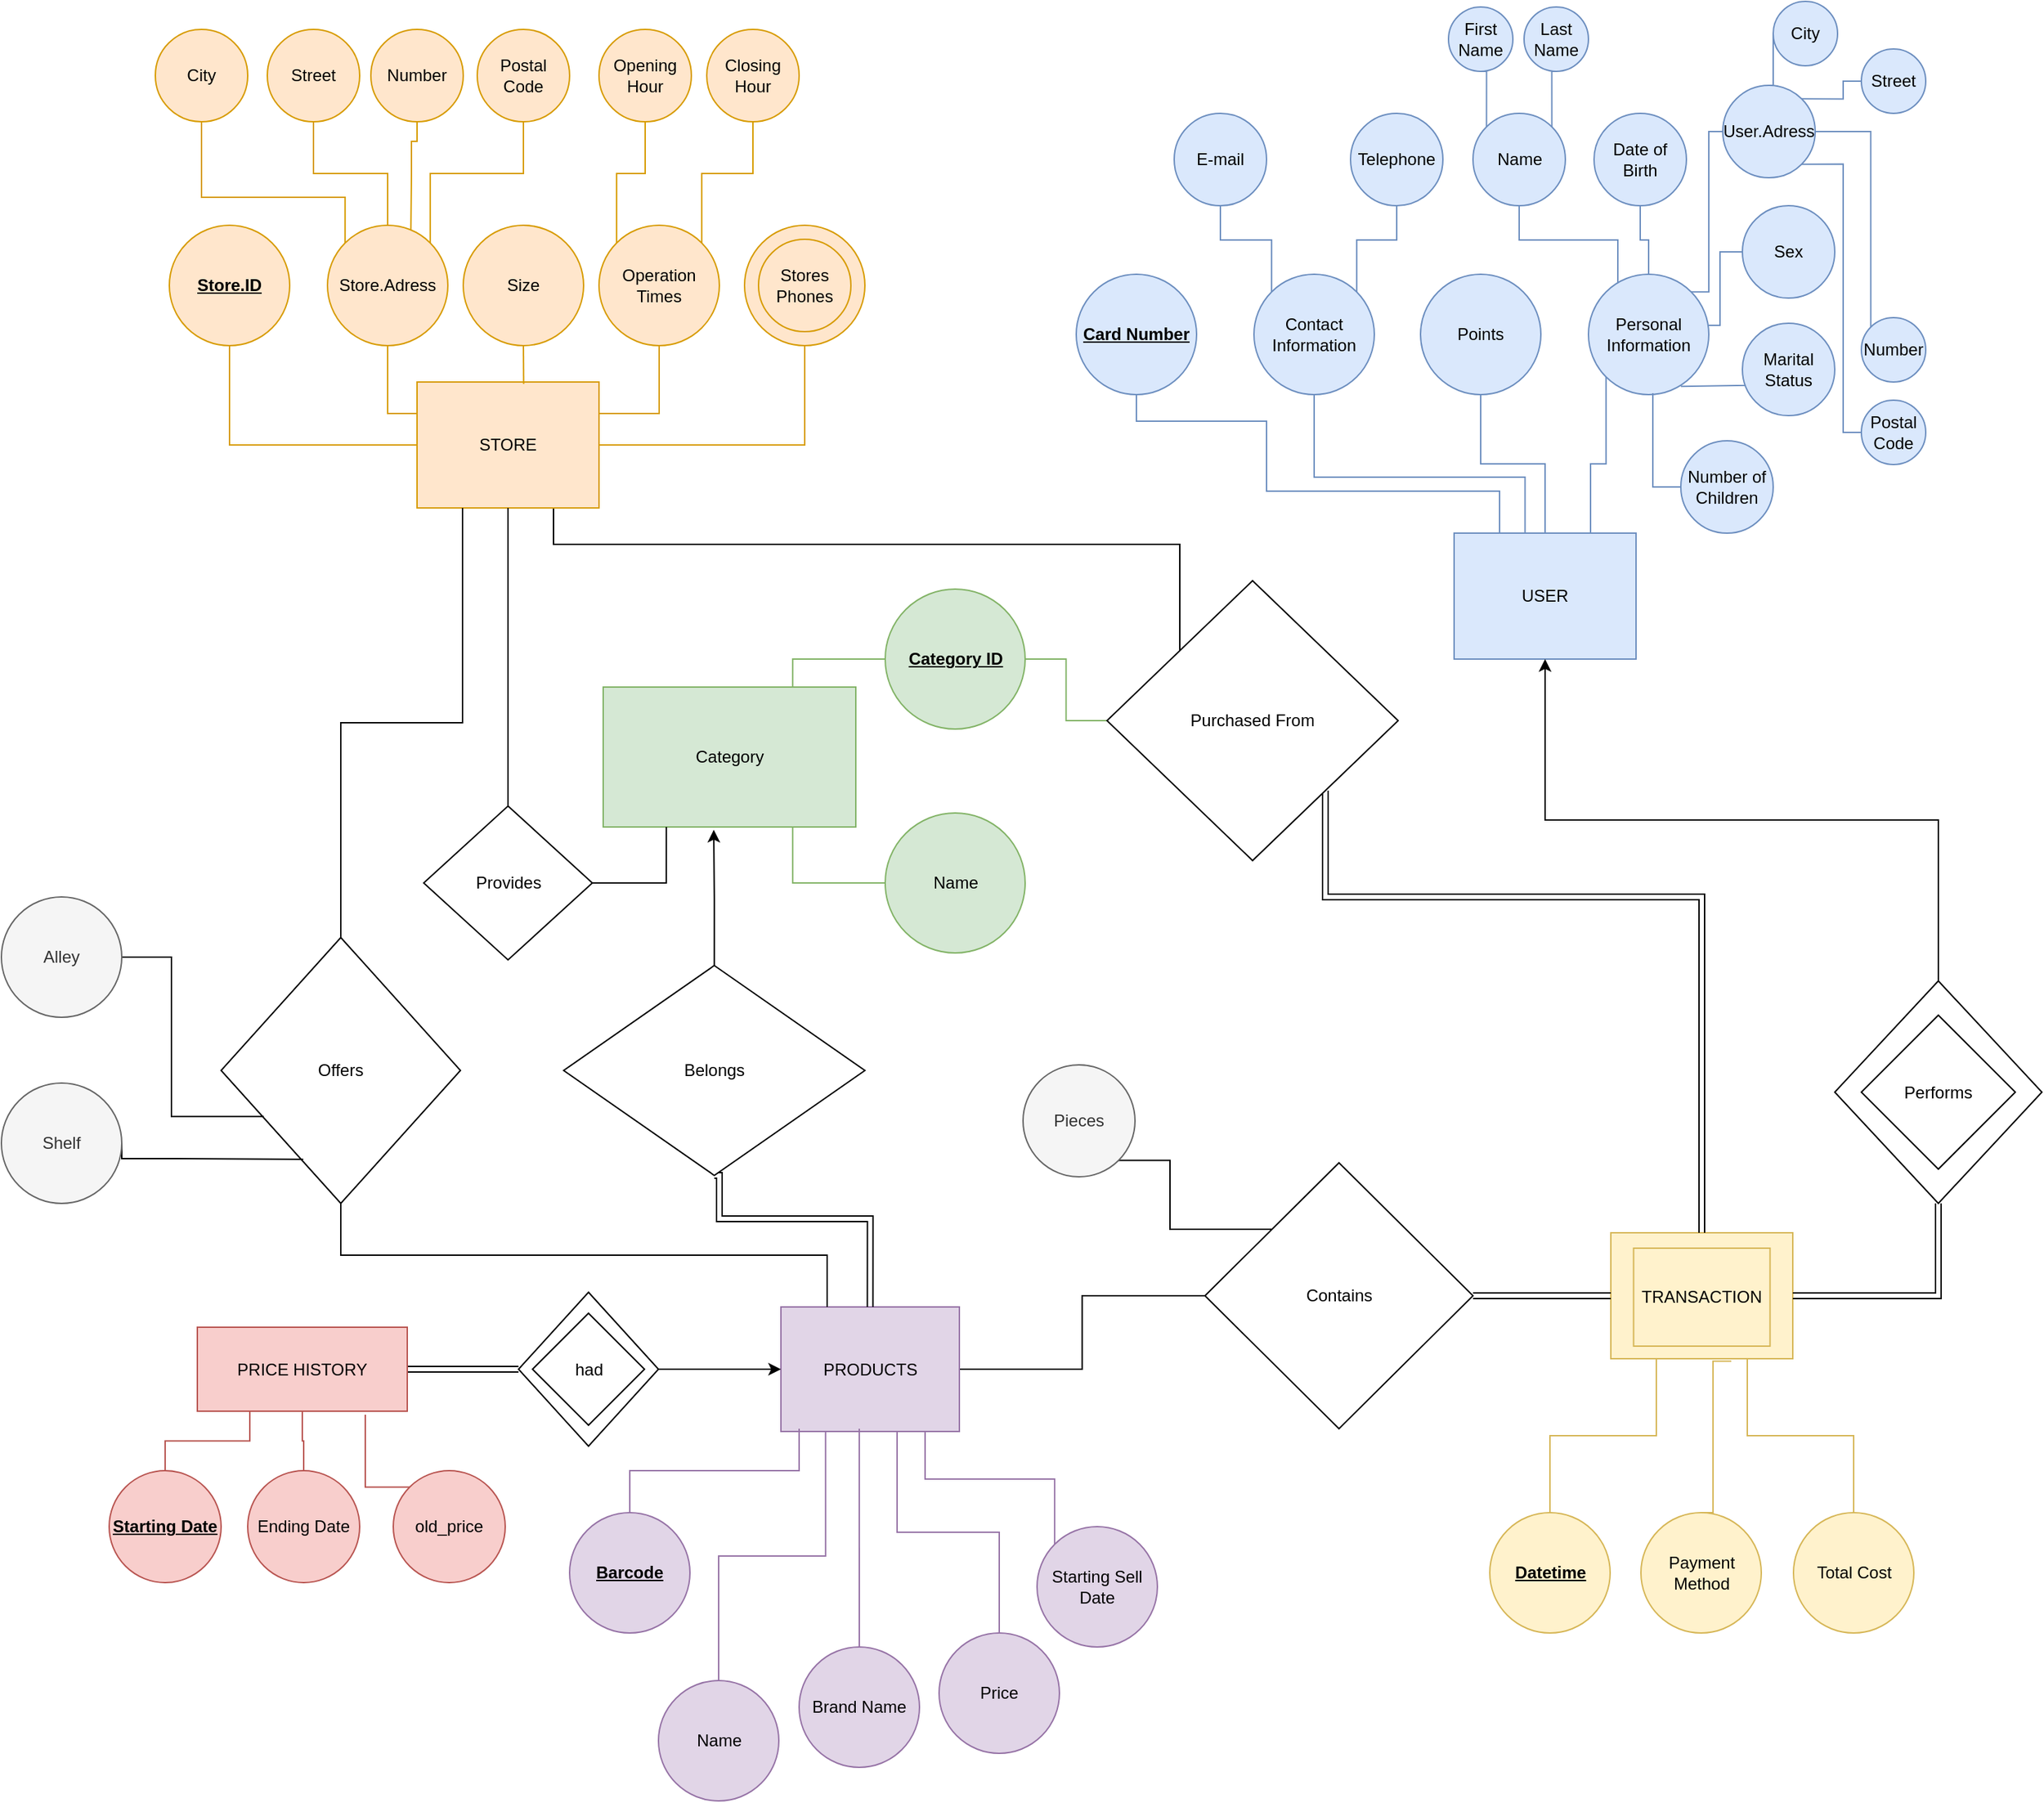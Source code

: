 <mxfile version="13.3.8" type="device"><diagram id="i5b_QesQVNbPYrEf64xc" name="Page-1"><mxGraphModel dx="3253" dy="1193" grid="1" gridSize="10" guides="1" tooltips="1" connect="1" arrows="1" fold="1" page="1" pageScale="1" pageWidth="827" pageHeight="1169" math="0" shadow="0"><root><mxCell id="0"/><mxCell id="1" parent="0"/><mxCell id="UKZE8jaTWQSn_-Ug_3dU-31" style="edgeStyle=orthogonalEdgeStyle;rounded=0;orthogonalLoop=1;jettySize=auto;html=1;exitX=0.5;exitY=1;exitDx=0;exitDy=0;entryX=1;entryY=0.5;entryDx=0;entryDy=0;endArrow=none;endFill=0;strokeColor=#d79b00;fillColor=#ffe6cc;" parent="1" source="UKZE8jaTWQSn_-Ug_3dU-19" target="UKZE8jaTWQSn_-Ug_3dU-1" edge="1"><mxGeometry relative="1" as="geometry"/></mxCell><mxCell id="UKZE8jaTWQSn_-Ug_3dU-30" style="edgeStyle=orthogonalEdgeStyle;rounded=0;orthogonalLoop=1;jettySize=auto;html=1;exitX=0.5;exitY=1;exitDx=0;exitDy=0;entryX=1;entryY=0.25;entryDx=0;entryDy=0;endArrow=none;endFill=0;strokeColor=#d79b00;fillColor=#ffe6cc;" parent="1" source="UKZE8jaTWQSn_-Ug_3dU-10" target="UKZE8jaTWQSn_-Ug_3dU-1" edge="1"><mxGeometry relative="1" as="geometry"/></mxCell><mxCell id="UKZE8jaTWQSn_-Ug_3dU-10" value="&lt;div&gt;Operation Times&lt;/div&gt;" style="ellipse;whiteSpace=wrap;html=1;aspect=fixed;fillColor=#ffe6cc;strokeColor=#d79b00;" parent="1" vertex="1"><mxGeometry x="-383" y="460" width="86" height="86" as="geometry"/></mxCell><mxCell id="muCh8RTp62YYJ3K56tWk-45" style="edgeStyle=orthogonalEdgeStyle;rounded=0;orthogonalLoop=1;jettySize=auto;html=1;exitX=0.75;exitY=1;exitDx=0;exitDy=0;entryX=0;entryY=0;entryDx=0;entryDy=0;startArrow=none;startFill=0;endArrow=none;endFill=0;" edge="1" parent="1" source="UKZE8jaTWQSn_-Ug_3dU-1" target="muCh8RTp62YYJ3K56tWk-42"><mxGeometry relative="1" as="geometry"/></mxCell><mxCell id="UKZE8jaTWQSn_-Ug_3dU-1" value="&lt;div&gt;STORE&lt;/div&gt;" style="rounded=0;whiteSpace=wrap;html=1;fillColor=#ffe6cc;strokeColor=#d79b00;" parent="1" vertex="1"><mxGeometry x="-513" y="572" width="130" height="90" as="geometry"/></mxCell><mxCell id="UKZE8jaTWQSn_-Ug_3dU-28" style="edgeStyle=orthogonalEdgeStyle;rounded=0;orthogonalLoop=1;jettySize=auto;html=1;exitX=0.5;exitY=1;exitDx=0;exitDy=0;entryX=0;entryY=0.25;entryDx=0;entryDy=0;endArrow=none;endFill=0;strokeColor=#d79b00;fillColor=#ffe6cc;" parent="1" source="UKZE8jaTWQSn_-Ug_3dU-8" target="UKZE8jaTWQSn_-Ug_3dU-1" edge="1"><mxGeometry relative="1" as="geometry"/></mxCell><mxCell id="UKZE8jaTWQSn_-Ug_3dU-8" value="Store.Adress" style="ellipse;whiteSpace=wrap;html=1;aspect=fixed;fillColor=#ffe6cc;strokeColor=#d79b00;" parent="1" vertex="1"><mxGeometry x="-577" y="460" width="86" height="86" as="geometry"/></mxCell><mxCell id="ua1ML33x4Vc4QAyThQOV-48" style="edgeStyle=orthogonalEdgeStyle;rounded=0;orthogonalLoop=1;jettySize=auto;html=1;exitX=0.5;exitY=1;exitDx=0;exitDy=0;entryX=0.586;entryY=0.015;entryDx=0;entryDy=0;entryPerimeter=0;endArrow=none;endFill=0;fillColor=#ffe6cc;strokeColor=#d79b00;" parent="1" source="UKZE8jaTWQSn_-Ug_3dU-9" target="UKZE8jaTWQSn_-Ug_3dU-1" edge="1"><mxGeometry relative="1" as="geometry"/></mxCell><mxCell id="UKZE8jaTWQSn_-Ug_3dU-9" value="Size" style="ellipse;whiteSpace=wrap;html=1;aspect=fixed;fillColor=#ffe6cc;strokeColor=#d79b00;" parent="1" vertex="1"><mxGeometry x="-480" y="460" width="86" height="86" as="geometry"/></mxCell><mxCell id="UKZE8jaTWQSn_-Ug_3dU-27" style="edgeStyle=orthogonalEdgeStyle;rounded=0;orthogonalLoop=1;jettySize=auto;html=1;exitX=0.5;exitY=1;exitDx=0;exitDy=0;entryX=0;entryY=0.5;entryDx=0;entryDy=0;endArrow=none;endFill=0;strokeColor=#d79b00;fillColor=#ffe6cc;" parent="1" source="UKZE8jaTWQSn_-Ug_3dU-11" target="UKZE8jaTWQSn_-Ug_3dU-1" edge="1"><mxGeometry relative="1" as="geometry"/></mxCell><mxCell id="UKZE8jaTWQSn_-Ug_3dU-11" value="&lt;b&gt;&lt;u&gt;Store.ID&lt;/u&gt;&lt;/b&gt;" style="ellipse;whiteSpace=wrap;html=1;aspect=fixed;fillColor=#ffe6cc;strokeColor=#d79b00;" parent="1" vertex="1"><mxGeometry x="-690" y="460" width="86" height="86" as="geometry"/></mxCell><mxCell id="UKZE8jaTWQSn_-Ug_3dU-23" style="edgeStyle=orthogonalEdgeStyle;rounded=0;orthogonalLoop=1;jettySize=auto;html=1;exitX=0.5;exitY=1;exitDx=0;exitDy=0;entryX=0.5;entryY=0;entryDx=0;entryDy=0;endArrow=none;endFill=0;fillColor=#ffe6cc;strokeColor=#d79b00;" parent="1" source="UKZE8jaTWQSn_-Ug_3dU-13" target="UKZE8jaTWQSn_-Ug_3dU-8" edge="1"><mxGeometry relative="1" as="geometry"/></mxCell><mxCell id="UKZE8jaTWQSn_-Ug_3dU-13" value="Street" style="ellipse;whiteSpace=wrap;html=1;aspect=fixed;fillColor=#ffe6cc;strokeColor=#d79b00;" parent="1" vertex="1"><mxGeometry x="-620" y="320" width="66" height="66" as="geometry"/></mxCell><mxCell id="UKZE8jaTWQSn_-Ug_3dU-24" style="edgeStyle=orthogonalEdgeStyle;rounded=0;orthogonalLoop=1;jettySize=auto;html=1;exitX=0.5;exitY=1;exitDx=0;exitDy=0;entryX=1;entryY=0;entryDx=0;entryDy=0;strokeColor=#d79b00;endArrow=none;endFill=0;fillColor=#ffe6cc;" parent="1" source="UKZE8jaTWQSn_-Ug_3dU-14" target="UKZE8jaTWQSn_-Ug_3dU-8" edge="1"><mxGeometry relative="1" as="geometry"/></mxCell><mxCell id="UKZE8jaTWQSn_-Ug_3dU-14" value="Postal Code" style="ellipse;whiteSpace=wrap;html=1;aspect=fixed;fillColor=#ffe6cc;strokeColor=#d79b00;" parent="1" vertex="1"><mxGeometry x="-470" y="320" width="66" height="66" as="geometry"/></mxCell><mxCell id="UKZE8jaTWQSn_-Ug_3dU-22" style="edgeStyle=orthogonalEdgeStyle;rounded=0;orthogonalLoop=1;jettySize=auto;html=1;exitX=0.5;exitY=1;exitDx=0;exitDy=0;entryX=0;entryY=0;entryDx=0;entryDy=0;endArrow=none;endFill=0;fillColor=#ffe6cc;strokeColor=#d79b00;" parent="1" source="UKZE8jaTWQSn_-Ug_3dU-15" target="UKZE8jaTWQSn_-Ug_3dU-8" edge="1"><mxGeometry relative="1" as="geometry"><Array as="points"><mxPoint x="-667" y="440"/><mxPoint x="-564" y="440"/></Array></mxGeometry></mxCell><mxCell id="UKZE8jaTWQSn_-Ug_3dU-15" value="City" style="ellipse;whiteSpace=wrap;html=1;aspect=fixed;fillColor=#ffe6cc;strokeColor=#d79b00;" parent="1" vertex="1"><mxGeometry x="-700" y="320" width="66" height="66" as="geometry"/></mxCell><mxCell id="UKZE8jaTWQSn_-Ug_3dU-25" style="edgeStyle=orthogonalEdgeStyle;rounded=0;orthogonalLoop=1;jettySize=auto;html=1;exitX=0.5;exitY=1;exitDx=0;exitDy=0;entryX=0;entryY=0;entryDx=0;entryDy=0;endArrow=none;endFill=0;strokeColor=#d79b00;fillColor=#ffe6cc;" parent="1" source="UKZE8jaTWQSn_-Ug_3dU-16" target="UKZE8jaTWQSn_-Ug_3dU-10" edge="1"><mxGeometry relative="1" as="geometry"/></mxCell><mxCell id="UKZE8jaTWQSn_-Ug_3dU-16" value="Opening Hour" style="ellipse;whiteSpace=wrap;html=1;aspect=fixed;fillColor=#ffe6cc;strokeColor=#d79b00;" parent="1" vertex="1"><mxGeometry x="-383" y="320" width="66" height="66" as="geometry"/></mxCell><mxCell id="UKZE8jaTWQSn_-Ug_3dU-26" style="edgeStyle=orthogonalEdgeStyle;rounded=0;orthogonalLoop=1;jettySize=auto;html=1;exitX=0.5;exitY=1;exitDx=0;exitDy=0;entryX=1;entryY=0;entryDx=0;entryDy=0;endArrow=none;endFill=0;strokeColor=#d79b00;fillColor=#ffe6cc;" parent="1" source="UKZE8jaTWQSn_-Ug_3dU-17" target="UKZE8jaTWQSn_-Ug_3dU-10" edge="1"><mxGeometry relative="1" as="geometry"/></mxCell><mxCell id="UKZE8jaTWQSn_-Ug_3dU-17" value="Closing Hour" style="ellipse;whiteSpace=wrap;html=1;aspect=fixed;fillColor=#ffe6cc;strokeColor=#d79b00;" parent="1" vertex="1"><mxGeometry x="-306" y="320" width="66" height="66" as="geometry"/></mxCell><mxCell id="ua1ML33x4Vc4QAyThQOV-38" style="edgeStyle=orthogonalEdgeStyle;rounded=0;orthogonalLoop=1;jettySize=auto;html=1;exitX=0.5;exitY=1;exitDx=0;exitDy=0;entryX=1;entryY=0;entryDx=0;entryDy=0;endArrow=none;endFill=0;fillColor=#dae8fc;strokeColor=#6c8ebf;" parent="1" source="UKZE8jaTWQSn_-Ug_3dU-33" target="ua1ML33x4Vc4QAyThQOV-5" edge="1"><mxGeometry relative="1" as="geometry"/></mxCell><mxCell id="UKZE8jaTWQSn_-Ug_3dU-33" value="Telephone" style="ellipse;whiteSpace=wrap;html=1;fillColor=#dae8fc;strokeColor=#6c8ebf;" parent="1" vertex="1"><mxGeometry x="154" y="380" width="66" height="66" as="geometry"/></mxCell><mxCell id="ua1ML33x4Vc4QAyThQOV-57" style="edgeStyle=orthogonalEdgeStyle;rounded=0;orthogonalLoop=1;jettySize=auto;html=1;exitX=0.5;exitY=1;exitDx=0;exitDy=0;entryX=0;entryY=0;entryDx=0;entryDy=0;endArrow=none;endFill=0;fillColor=#dae8fc;strokeColor=#6c8ebf;" parent="1" source="UKZE8jaTWQSn_-Ug_3dU-35" target="ua1ML33x4Vc4QAyThQOV-5" edge="1"><mxGeometry relative="1" as="geometry"/></mxCell><mxCell id="UKZE8jaTWQSn_-Ug_3dU-35" value="E-mail" style="ellipse;whiteSpace=wrap;html=1;aspect=fixed;fillColor=#dae8fc;strokeColor=#6c8ebf;" parent="1" vertex="1"><mxGeometry x="28" y="380" width="66" height="66" as="geometry"/></mxCell><mxCell id="UKZE8jaTWQSn_-Ug_3dU-36" value="USER" style="rounded=0;whiteSpace=wrap;html=1;fillColor=#dae8fc;strokeColor=#6c8ebf;" parent="1" vertex="1"><mxGeometry x="228" y="680" width="130" height="90" as="geometry"/></mxCell><mxCell id="muCh8RTp62YYJ3K56tWk-47" style="edgeStyle=orthogonalEdgeStyle;rounded=0;orthogonalLoop=1;jettySize=auto;html=1;exitX=0.5;exitY=1;exitDx=0;exitDy=0;entryX=0;entryY=0;entryDx=0;entryDy=0;startArrow=none;startFill=0;endArrow=none;endFill=0;fillColor=#dae8fc;strokeColor=#6c8ebf;" edge="1" parent="1" source="UKZE8jaTWQSn_-Ug_3dU-38" target="ua1ML33x4Vc4QAyThQOV-10"><mxGeometry relative="1" as="geometry"/></mxCell><mxCell id="UKZE8jaTWQSn_-Ug_3dU-38" value="First Name" style="ellipse;whiteSpace=wrap;html=1;aspect=fixed;fillColor=#dae8fc;strokeColor=#6c8ebf;" parent="1" vertex="1"><mxGeometry x="224" y="304" width="46" height="46" as="geometry"/></mxCell><mxCell id="muCh8RTp62YYJ3K56tWk-48" style="edgeStyle=orthogonalEdgeStyle;rounded=0;orthogonalLoop=1;jettySize=auto;html=1;exitX=0.5;exitY=1;exitDx=0;exitDy=0;entryX=1;entryY=0;entryDx=0;entryDy=0;startArrow=none;startFill=0;endArrow=none;endFill=0;fillColor=#dae8fc;strokeColor=#6c8ebf;" edge="1" parent="1" source="UKZE8jaTWQSn_-Ug_3dU-40" target="ua1ML33x4Vc4QAyThQOV-10"><mxGeometry relative="1" as="geometry"><Array as="points"><mxPoint x="298" y="350"/></Array></mxGeometry></mxCell><mxCell id="UKZE8jaTWQSn_-Ug_3dU-40" value="Last Name" style="ellipse;whiteSpace=wrap;html=1;aspect=fixed;fillColor=#dae8fc;strokeColor=#6c8ebf;" parent="1" vertex="1"><mxGeometry x="278" y="304" width="46" height="46" as="geometry"/></mxCell><mxCell id="ua1ML33x4Vc4QAyThQOV-40" style="edgeStyle=orthogonalEdgeStyle;rounded=0;orthogonalLoop=1;jettySize=auto;html=1;exitX=0.5;exitY=1;exitDx=0;exitDy=0;entryX=0.25;entryY=0;entryDx=0;entryDy=0;endArrow=none;endFill=0;fillColor=#dae8fc;strokeColor=#6c8ebf;" parent="1" source="UKZE8jaTWQSn_-Ug_3dU-42" target="UKZE8jaTWQSn_-Ug_3dU-36" edge="1"><mxGeometry relative="1" as="geometry"><Array as="points"><mxPoint x="1" y="600"/><mxPoint x="94" y="600"/><mxPoint x="94" y="650"/><mxPoint x="260" y="650"/></Array></mxGeometry></mxCell><mxCell id="UKZE8jaTWQSn_-Ug_3dU-42" value="&lt;u&gt;&lt;b&gt;Card Number&lt;/b&gt;&lt;/u&gt;" style="ellipse;whiteSpace=wrap;html=1;aspect=fixed;fillColor=#dae8fc;strokeColor=#6c8ebf;" parent="1" vertex="1"><mxGeometry x="-42" y="495" width="86" height="86" as="geometry"/></mxCell><mxCell id="UKZE8jaTWQSn_-Ug_3dU-55" style="edgeStyle=orthogonalEdgeStyle;rounded=0;orthogonalLoop=1;jettySize=auto;html=1;exitX=0.5;exitY=1;exitDx=0;exitDy=0;endArrow=none;endFill=0;strokeColor=#6c8ebf;fillColor=#dae8fc;" parent="1" source="UKZE8jaTWQSn_-Ug_3dU-54" target="UKZE8jaTWQSn_-Ug_3dU-36" edge="1"><mxGeometry relative="1" as="geometry"/></mxCell><mxCell id="UKZE8jaTWQSn_-Ug_3dU-54" value="&lt;div&gt;Points&lt;br&gt;&lt;/div&gt;" style="ellipse;whiteSpace=wrap;html=1;fillColor=#dae8fc;strokeColor=#6c8ebf;" parent="1" vertex="1"><mxGeometry x="204" y="495" width="86" height="86" as="geometry"/></mxCell><mxCell id="muCh8RTp62YYJ3K56tWk-5" style="edgeStyle=orthogonalEdgeStyle;rounded=0;orthogonalLoop=1;jettySize=auto;html=1;exitX=1;exitY=1;exitDx=0;exitDy=0;entryX=0;entryY=0;entryDx=0;entryDy=0;endArrow=none;endFill=0;fillColor=#e1d5e7;strokeColor=#9673a6;" edge="1" parent="1" source="UKZE8jaTWQSn_-Ug_3dU-67" target="muCh8RTp62YYJ3K56tWk-2"><mxGeometry relative="1" as="geometry"><Array as="points"><mxPoint x="-150" y="1322"/><mxPoint x="-150" y="1356"/><mxPoint x="-57" y="1356"/></Array></mxGeometry></mxCell><mxCell id="muCh8RTp62YYJ3K56tWk-56" style="edgeStyle=orthogonalEdgeStyle;rounded=0;orthogonalLoop=1;jettySize=auto;html=1;exitX=1;exitY=0.5;exitDx=0;exitDy=0;entryX=0;entryY=0.5;entryDx=0;entryDy=0;startArrow=none;startFill=0;endArrow=none;endFill=0;" edge="1" parent="1" source="UKZE8jaTWQSn_-Ug_3dU-67" target="UKZE8jaTWQSn_-Ug_3dU-136"><mxGeometry relative="1" as="geometry"/></mxCell><mxCell id="UKZE8jaTWQSn_-Ug_3dU-67" value="&lt;div&gt;PRODUCTS&lt;/div&gt;" style="rounded=0;whiteSpace=wrap;html=1;fillColor=#e1d5e7;strokeColor=#9673a6;" parent="1" vertex="1"><mxGeometry x="-253" y="1233" width="127.5" height="89" as="geometry"/></mxCell><mxCell id="muCh8RTp62YYJ3K56tWk-54" style="edgeStyle=orthogonalEdgeStyle;rounded=0;orthogonalLoop=1;jettySize=auto;html=1;exitX=0.5;exitY=0;exitDx=0;exitDy=0;entryX=0.439;entryY=0.978;entryDx=0;entryDy=0;entryPerimeter=0;startArrow=none;startFill=0;endArrow=none;endFill=0;fillColor=#e1d5e7;strokeColor=#9673a6;" edge="1" parent="1" source="UKZE8jaTWQSn_-Ug_3dU-69" target="UKZE8jaTWQSn_-Ug_3dU-67"><mxGeometry relative="1" as="geometry"/></mxCell><mxCell id="UKZE8jaTWQSn_-Ug_3dU-69" value="&lt;div&gt;Brand Name&lt;/div&gt;" style="ellipse;whiteSpace=wrap;html=1;aspect=fixed;fillColor=#e1d5e7;strokeColor=#9673a6;" parent="1" vertex="1"><mxGeometry x="-240" y="1476" width="86" height="86" as="geometry"/></mxCell><mxCell id="UKZE8jaTWQSn_-Ug_3dU-70" style="edgeStyle=orthogonalEdgeStyle;rounded=0;orthogonalLoop=1;jettySize=auto;html=1;exitX=0.5;exitY=0;exitDx=0;exitDy=0;endArrow=none;endFill=0;strokeColor=#9673a6;fillColor=#e1d5e7;" parent="1" source="UKZE8jaTWQSn_-Ug_3dU-71" edge="1"><mxGeometry relative="1" as="geometry"><mxPoint x="-240" y="1320" as="targetPoint"/><Array as="points"><mxPoint x="-361" y="1350"/><mxPoint x="-240" y="1350"/><mxPoint x="-240" y="1320"/></Array></mxGeometry></mxCell><mxCell id="UKZE8jaTWQSn_-Ug_3dU-71" value="&lt;u&gt;&lt;b&gt;Barcode&lt;/b&gt;&lt;/u&gt;" style="ellipse;whiteSpace=wrap;html=1;aspect=fixed;fillColor=#e1d5e7;strokeColor=#9673a6;" parent="1" vertex="1"><mxGeometry x="-404" y="1380" width="86" height="86" as="geometry"/></mxCell><mxCell id="UKZE8jaTWQSn_-Ug_3dU-74" style="edgeStyle=orthogonalEdgeStyle;rounded=0;orthogonalLoop=1;jettySize=auto;html=1;exitX=0.5;exitY=0;exitDx=0;exitDy=0;endArrow=none;endFill=0;strokeColor=#9673a6;fillColor=#e1d5e7;entryX=0.75;entryY=1;entryDx=0;entryDy=0;" parent="1" source="UKZE8jaTWQSn_-Ug_3dU-73" target="UKZE8jaTWQSn_-Ug_3dU-67" edge="1"><mxGeometry relative="1" as="geometry"><mxPoint x="-155" y="1164" as="targetPoint"/><Array as="points"><mxPoint x="-97" y="1394"/><mxPoint x="-170" y="1394"/><mxPoint x="-170" y="1322"/></Array></mxGeometry></mxCell><mxCell id="UKZE8jaTWQSn_-Ug_3dU-73" value="Price" style="ellipse;whiteSpace=wrap;html=1;aspect=fixed;fillColor=#e1d5e7;strokeColor=#9673a6;" parent="1" vertex="1"><mxGeometry x="-140" y="1466" width="86" height="86" as="geometry"/></mxCell><mxCell id="UKZE8jaTWQSn_-Ug_3dU-86" value="Total Cost" style="ellipse;whiteSpace=wrap;html=1;aspect=fixed;fillColor=#fff2cc;strokeColor=#d6b656;" parent="1" vertex="1"><mxGeometry x="470.5" y="1380" width="86" height="86" as="geometry"/></mxCell><mxCell id="UKZE8jaTWQSn_-Ug_3dU-166" style="edgeStyle=orthogonalEdgeStyle;rounded=0;orthogonalLoop=1;jettySize=auto;html=1;exitX=0.5;exitY=0;exitDx=0;exitDy=0;endArrow=none;endFill=0;strokeColor=#d6b656;fillColor=#fff2cc;entryX=0.662;entryY=1.019;entryDx=0;entryDy=0;entryPerimeter=0;" parent="1" source="UKZE8jaTWQSn_-Ug_3dU-90" target="UKZE8jaTWQSn_-Ug_3dU-82" edge="1"><mxGeometry relative="1" as="geometry"><Array as="points"><mxPoint x="413" y="1272"/></Array></mxGeometry></mxCell><mxCell id="UKZE8jaTWQSn_-Ug_3dU-90" value="Payment Method" style="ellipse;whiteSpace=wrap;html=1;aspect=fixed;fillColor=#fff2cc;strokeColor=#d6b656;" parent="1" vertex="1"><mxGeometry x="361.5" y="1380" width="86" height="86" as="geometry"/></mxCell><mxCell id="muCh8RTp62YYJ3K56tWk-12" style="edgeStyle=orthogonalEdgeStyle;rounded=0;orthogonalLoop=1;jettySize=auto;html=1;exitX=0.5;exitY=0;exitDx=0;exitDy=0;entryX=0.25;entryY=1;entryDx=0;entryDy=0;endArrow=none;endFill=0;fillColor=#e1d5e7;strokeColor=#9673a6;" edge="1" parent="1" source="UKZE8jaTWQSn_-Ug_3dU-103" target="UKZE8jaTWQSn_-Ug_3dU-67"><mxGeometry relative="1" as="geometry"/></mxCell><mxCell id="UKZE8jaTWQSn_-Ug_3dU-103" value="Name" style="ellipse;whiteSpace=wrap;html=1;aspect=fixed;fillColor=#e1d5e7;strokeColor=#9673a6;" parent="1" vertex="1"><mxGeometry x="-340.5" y="1500" width="86" height="86" as="geometry"/></mxCell><mxCell id="UKZE8jaTWQSn_-Ug_3dU-164" style="edgeStyle=orthogonalEdgeStyle;rounded=0;orthogonalLoop=1;jettySize=auto;html=1;exitX=0.5;exitY=0;exitDx=0;exitDy=0;entryX=0.25;entryY=1;entryDx=0;entryDy=0;endArrow=none;endFill=0;strokeColor=#d6b656;fillColor=#fff2cc;" parent="1" source="UKZE8jaTWQSn_-Ug_3dU-110" target="UKZE8jaTWQSn_-Ug_3dU-82" edge="1"><mxGeometry relative="1" as="geometry"/></mxCell><mxCell id="UKZE8jaTWQSn_-Ug_3dU-110" value="&lt;u&gt;&lt;b&gt;Datetime&lt;/b&gt;&lt;/u&gt;" style="ellipse;whiteSpace=wrap;html=1;aspect=fixed;fillColor=#fff2cc;strokeColor=#d6b656;" parent="1" vertex="1"><mxGeometry x="253.5" y="1380" width="86" height="86" as="geometry"/></mxCell><mxCell id="UKZE8jaTWQSn_-Ug_3dU-135" value="" style="group;fillColor=#fff2cc;strokeColor=#d6b656;" parent="1" vertex="1" connectable="0"><mxGeometry x="340" y="1180" width="130" height="90" as="geometry"/></mxCell><mxCell id="UKZE8jaTWQSn_-Ug_3dU-133" value="" style="group;fillColor=#fff2cc;strokeColor=#d6b656;" parent="UKZE8jaTWQSn_-Ug_3dU-135" vertex="1" connectable="0"><mxGeometry width="130" height="90" as="geometry"/></mxCell><mxCell id="UKZE8jaTWQSn_-Ug_3dU-129" value="" style="group;fillColor=#fff2cc;strokeColor=#d6b656;" parent="UKZE8jaTWQSn_-Ug_3dU-133" vertex="1" connectable="0"><mxGeometry width="130" height="90" as="geometry"/></mxCell><mxCell id="UKZE8jaTWQSn_-Ug_3dU-82" value="" style="rounded=0;whiteSpace=wrap;html=1;fillColor=#fff2cc;strokeColor=#d6b656;" parent="UKZE8jaTWQSn_-Ug_3dU-129" vertex="1"><mxGeometry width="130" height="90" as="geometry"/></mxCell><mxCell id="UKZE8jaTWQSn_-Ug_3dU-87" value="TRANSACTION" style="rounded=0;whiteSpace=wrap;html=1;fillColor=#fff2cc;strokeColor=#d6b656;" parent="UKZE8jaTWQSn_-Ug_3dU-129" vertex="1"><mxGeometry x="16.25" y="11" width="97.5" height="70" as="geometry"/></mxCell><mxCell id="UKZE8jaTWQSn_-Ug_3dU-136" value="Contains" style="rhombus;whiteSpace=wrap;html=1;" parent="1" vertex="1"><mxGeometry x="50" y="1130" width="191.5" height="190" as="geometry"/></mxCell><mxCell id="UKZE8jaTWQSn_-Ug_3dU-137" style="edgeStyle=orthogonalEdgeStyle;rounded=0;orthogonalLoop=1;jettySize=auto;html=1;endArrow=none;endFill=0;strokeColor=#000000;shape=link;exitX=0;exitY=0.5;exitDx=0;exitDy=0;entryX=1;entryY=0.5;entryDx=0;entryDy=0;" parent="1" source="UKZE8jaTWQSn_-Ug_3dU-82" target="UKZE8jaTWQSn_-Ug_3dU-136" edge="1"><mxGeometry relative="1" as="geometry"><Array as="points"><mxPoint x="290" y="1225"/><mxPoint x="290" y="1225"/></Array><mxPoint x="280" y="1250" as="sourcePoint"/></mxGeometry></mxCell><mxCell id="UKZE8jaTWQSn_-Ug_3dU-142" style="edgeStyle=orthogonalEdgeStyle;rounded=0;orthogonalLoop=1;jettySize=auto;html=1;exitX=0.5;exitY=0;exitDx=0;exitDy=0;entryX=0.25;entryY=1;entryDx=0;entryDy=0;endArrow=none;endFill=0;strokeColor=#000000;" parent="1" source="UKZE8jaTWQSn_-Ug_3dU-141" target="UKZE8jaTWQSn_-Ug_3dU-1" edge="1"><mxGeometry relative="1" as="geometry"><Array as="points"/></mxGeometry></mxCell><mxCell id="UKZE8jaTWQSn_-Ug_3dU-143" style="edgeStyle=orthogonalEdgeStyle;rounded=0;orthogonalLoop=1;jettySize=auto;html=1;exitX=0.5;exitY=1;exitDx=0;exitDy=0;endArrow=none;endFill=0;strokeColor=#000000;" parent="1" source="UKZE8jaTWQSn_-Ug_3dU-141" edge="1"><mxGeometry relative="1" as="geometry"><mxPoint x="-220" y="1233" as="targetPoint"/><Array as="points"><mxPoint x="-479" y="1196"/><mxPoint x="-220" y="1196"/><mxPoint x="-220" y="1233"/></Array></mxGeometry></mxCell><mxCell id="UKZE8jaTWQSn_-Ug_3dU-141" value="&lt;div&gt;Offers&lt;/div&gt;" style="rhombus;whiteSpace=wrap;html=1;" parent="1" vertex="1"><mxGeometry x="-653" y="969" width="171" height="190" as="geometry"/></mxCell><mxCell id="UKZE8jaTWQSn_-Ug_3dU-154" style="edgeStyle=orthogonalEdgeStyle;rounded=0;orthogonalLoop=1;jettySize=auto;html=1;exitX=1;exitY=0.5;exitDx=0;exitDy=0;endArrow=none;endFill=0;entryX=0.178;entryY=0.673;entryDx=0;entryDy=0;entryPerimeter=0;" parent="1" source="UKZE8jaTWQSn_-Ug_3dU-148" target="UKZE8jaTWQSn_-Ug_3dU-141" edge="1"><mxGeometry relative="1" as="geometry"><mxPoint x="-477" y="1060" as="targetPoint"/></mxGeometry></mxCell><mxCell id="UKZE8jaTWQSn_-Ug_3dU-148" value="Alley" style="ellipse;whiteSpace=wrap;html=1;aspect=fixed;fillColor=#f5f5f5;strokeColor=#666666;fontColor=#333333;" parent="1" vertex="1"><mxGeometry x="-810" y="940" width="86" height="86" as="geometry"/></mxCell><mxCell id="UKZE8jaTWQSn_-Ug_3dU-156" value="" style="group" parent="1" vertex="1" connectable="0"><mxGeometry x="500" y="1000" width="148" height="159" as="geometry"/></mxCell><mxCell id="UKZE8jaTWQSn_-Ug_3dU-115" value="" style="rhombus;whiteSpace=wrap;html=1;" parent="UKZE8jaTWQSn_-Ug_3dU-156" vertex="1"><mxGeometry width="148" height="159" as="geometry"/></mxCell><mxCell id="UKZE8jaTWQSn_-Ug_3dU-120" value="Performs" style="rhombus;whiteSpace=wrap;html=1;" parent="UKZE8jaTWQSn_-Ug_3dU-156" vertex="1"><mxGeometry x="19" y="24.5" width="110" height="110" as="geometry"/></mxCell><mxCell id="ua1ML33x4Vc4QAyThQOV-93" style="edgeStyle=orthogonalEdgeStyle;rounded=0;orthogonalLoop=1;jettySize=auto;html=1;exitX=0.5;exitY=1;exitDx=0;exitDy=0;entryX=0.39;entryY=-0.004;entryDx=0;entryDy=0;entryPerimeter=0;endArrow=none;endFill=0;fillColor=#dae8fc;strokeColor=#6c8ebf;" parent="1" source="ua1ML33x4Vc4QAyThQOV-5" target="UKZE8jaTWQSn_-Ug_3dU-36" edge="1"><mxGeometry relative="1" as="geometry"><Array as="points"><mxPoint x="128" y="640"/><mxPoint x="279" y="640"/></Array></mxGeometry></mxCell><mxCell id="ua1ML33x4Vc4QAyThQOV-5" value="&lt;div&gt;Contact Information&lt;/div&gt;" style="ellipse;whiteSpace=wrap;html=1;aspect=fixed;fillColor=#dae8fc;strokeColor=#6c8ebf;" parent="1" vertex="1"><mxGeometry x="85" y="495" width="86" height="86" as="geometry"/></mxCell><mxCell id="ua1ML33x4Vc4QAyThQOV-90" style="edgeStyle=orthogonalEdgeStyle;rounded=0;orthogonalLoop=1;jettySize=auto;html=1;exitX=0;exitY=1;exitDx=0;exitDy=0;entryX=0.75;entryY=0;entryDx=0;entryDy=0;endArrow=none;endFill=0;fillColor=#dae8fc;strokeColor=#6c8ebf;" parent="1" source="ua1ML33x4Vc4QAyThQOV-9" target="UKZE8jaTWQSn_-Ug_3dU-36" edge="1"><mxGeometry relative="1" as="geometry"/></mxCell><mxCell id="ua1ML33x4Vc4QAyThQOV-9" value="&lt;div&gt;Personal Information&lt;/div&gt;" style="ellipse;whiteSpace=wrap;html=1;aspect=fixed;fillColor=#dae8fc;strokeColor=#6c8ebf;" parent="1" vertex="1"><mxGeometry x="324" y="495" width="86" height="86" as="geometry"/></mxCell><mxCell id="ua1ML33x4Vc4QAyThQOV-80" style="edgeStyle=orthogonalEdgeStyle;rounded=0;orthogonalLoop=1;jettySize=auto;html=1;exitX=0.5;exitY=1;exitDx=0;exitDy=0;entryX=0.244;entryY=0.076;entryDx=0;entryDy=0;entryPerimeter=0;endArrow=none;endFill=0;fillColor=#dae8fc;strokeColor=#6c8ebf;" parent="1" source="ua1ML33x4Vc4QAyThQOV-10" target="ua1ML33x4Vc4QAyThQOV-9" edge="1"><mxGeometry relative="1" as="geometry"/></mxCell><mxCell id="ua1ML33x4Vc4QAyThQOV-10" value="&lt;div&gt;Name&lt;/div&gt;" style="ellipse;whiteSpace=wrap;html=1;aspect=fixed;fillColor=#dae8fc;strokeColor=#6c8ebf;" parent="1" vertex="1"><mxGeometry x="241.5" y="380" width="66" height="66" as="geometry"/></mxCell><mxCell id="ua1ML33x4Vc4QAyThQOV-76" style="edgeStyle=orthogonalEdgeStyle;rounded=0;orthogonalLoop=1;jettySize=auto;html=1;exitX=0;exitY=0.5;exitDx=0;exitDy=0;entryX=1;entryY=0.424;entryDx=0;entryDy=0;entryPerimeter=0;endArrow=none;endFill=0;fillColor=#dae8fc;strokeColor=#6c8ebf;" parent="1" source="ua1ML33x4Vc4QAyThQOV-15" target="ua1ML33x4Vc4QAyThQOV-9" edge="1"><mxGeometry relative="1" as="geometry"><Array as="points"><mxPoint x="418" y="479"/><mxPoint x="418" y="532"/></Array></mxGeometry></mxCell><mxCell id="ua1ML33x4Vc4QAyThQOV-15" value="&lt;div&gt;Sex&lt;/div&gt;" style="ellipse;whiteSpace=wrap;html=1;aspect=fixed;fillColor=#dae8fc;strokeColor=#6c8ebf;" parent="1" vertex="1"><mxGeometry x="434" y="446" width="66" height="66" as="geometry"/></mxCell><mxCell id="ua1ML33x4Vc4QAyThQOV-75" style="edgeStyle=orthogonalEdgeStyle;rounded=0;orthogonalLoop=1;jettySize=auto;html=1;exitX=0.024;exitY=0.673;exitDx=0;exitDy=0;entryX=0.768;entryY=0.932;entryDx=0;entryDy=0;entryPerimeter=0;endArrow=none;endFill=0;exitPerimeter=0;fillColor=#dae8fc;strokeColor=#6c8ebf;" parent="1" source="ua1ML33x4Vc4QAyThQOV-17" target="ua1ML33x4Vc4QAyThQOV-9" edge="1"><mxGeometry relative="1" as="geometry"><Array as="points"><mxPoint x="438" y="574"/><mxPoint x="418" y="575"/></Array></mxGeometry></mxCell><mxCell id="ua1ML33x4Vc4QAyThQOV-17" value="&lt;div&gt;Marital Status&lt;/div&gt;" style="ellipse;whiteSpace=wrap;html=1;aspect=fixed;fillColor=#dae8fc;strokeColor=#6c8ebf;" parent="1" vertex="1"><mxGeometry x="434" y="530" width="66" height="66" as="geometry"/></mxCell><mxCell id="ua1ML33x4Vc4QAyThQOV-77" style="edgeStyle=orthogonalEdgeStyle;rounded=0;orthogonalLoop=1;jettySize=auto;html=1;exitX=0;exitY=0.5;exitDx=0;exitDy=0;entryX=1;entryY=0;entryDx=0;entryDy=0;endArrow=none;endFill=0;fillColor=#dae8fc;strokeColor=#6c8ebf;" parent="1" source="ua1ML33x4Vc4QAyThQOV-19" target="ua1ML33x4Vc4QAyThQOV-9" edge="1"><mxGeometry relative="1" as="geometry"><Array as="points"><mxPoint x="410" y="393"/><mxPoint x="410" y="508"/></Array></mxGeometry></mxCell><mxCell id="muCh8RTp62YYJ3K56tWk-49" style="edgeStyle=orthogonalEdgeStyle;rounded=0;orthogonalLoop=1;jettySize=auto;html=1;exitX=1;exitY=1;exitDx=0;exitDy=0;entryX=0;entryY=0.5;entryDx=0;entryDy=0;startArrow=none;startFill=0;endArrow=none;endFill=0;fillColor=#dae8fc;strokeColor=#6c8ebf;" edge="1" parent="1" source="ua1ML33x4Vc4QAyThQOV-19" target="ua1ML33x4Vc4QAyThQOV-23"><mxGeometry relative="1" as="geometry"><Array as="points"><mxPoint x="506" y="416"/><mxPoint x="506" y="608"/></Array></mxGeometry></mxCell><mxCell id="muCh8RTp62YYJ3K56tWk-50" style="edgeStyle=orthogonalEdgeStyle;rounded=0;orthogonalLoop=1;jettySize=auto;html=1;exitX=1;exitY=0.5;exitDx=0;exitDy=0;entryX=0;entryY=0;entryDx=0;entryDy=0;startArrow=none;startFill=0;endArrow=none;endFill=0;fillColor=#dae8fc;strokeColor=#6c8ebf;" edge="1" parent="1" source="ua1ML33x4Vc4QAyThQOV-19" target="ua1ML33x4Vc4QAyThQOV-21"><mxGeometry relative="1" as="geometry"/></mxCell><mxCell id="muCh8RTp62YYJ3K56tWk-51" style="edgeStyle=orthogonalEdgeStyle;rounded=0;orthogonalLoop=1;jettySize=auto;html=1;exitX=0.5;exitY=0;exitDx=0;exitDy=0;entryX=0;entryY=0.5;entryDx=0;entryDy=0;startArrow=none;startFill=0;endArrow=none;endFill=0;fillColor=#dae8fc;strokeColor=#6c8ebf;" edge="1" parent="1" source="ua1ML33x4Vc4QAyThQOV-19" target="ua1ML33x4Vc4QAyThQOV-22"><mxGeometry relative="1" as="geometry"/></mxCell><mxCell id="muCh8RTp62YYJ3K56tWk-52" style="edgeStyle=orthogonalEdgeStyle;rounded=0;orthogonalLoop=1;jettySize=auto;html=1;exitX=1;exitY=0;exitDx=0;exitDy=0;entryX=0;entryY=0.5;entryDx=0;entryDy=0;startArrow=none;startFill=0;endArrow=none;endFill=0;fillColor=#dae8fc;strokeColor=#6c8ebf;" edge="1" parent="1" source="ua1ML33x4Vc4QAyThQOV-19" target="ua1ML33x4Vc4QAyThQOV-86"><mxGeometry relative="1" as="geometry"/></mxCell><mxCell id="ua1ML33x4Vc4QAyThQOV-19" value="User.Adress" style="ellipse;whiteSpace=wrap;html=1;aspect=fixed;fillColor=#dae8fc;strokeColor=#6c8ebf;" parent="1" vertex="1"><mxGeometry x="420" y="360" width="66" height="66" as="geometry"/></mxCell><mxCell id="ua1ML33x4Vc4QAyThQOV-21" value="Number" style="ellipse;whiteSpace=wrap;html=1;aspect=fixed;fillColor=#dae8fc;strokeColor=#6c8ebf;" parent="1" vertex="1"><mxGeometry x="519" y="526" width="46" height="46" as="geometry"/></mxCell><mxCell id="ua1ML33x4Vc4QAyThQOV-22" value="City" style="ellipse;whiteSpace=wrap;html=1;aspect=fixed;fillColor=#dae8fc;strokeColor=#6c8ebf;" parent="1" vertex="1"><mxGeometry x="456" y="300" width="46" height="46" as="geometry"/></mxCell><mxCell id="ua1ML33x4Vc4QAyThQOV-23" value="Postal Code" style="ellipse;whiteSpace=wrap;html=1;aspect=fixed;fillColor=#dae8fc;strokeColor=#6c8ebf;" parent="1" vertex="1"><mxGeometry x="519" y="585" width="46" height="46" as="geometry"/></mxCell><mxCell id="ua1ML33x4Vc4QAyThQOV-73" style="edgeStyle=orthogonalEdgeStyle;rounded=0;orthogonalLoop=1;jettySize=auto;html=1;exitX=0;exitY=0.5;exitDx=0;exitDy=0;endArrow=none;endFill=0;fillColor=#dae8fc;strokeColor=#6c8ebf;" parent="1" source="ua1ML33x4Vc4QAyThQOV-30" edge="1"><mxGeometry relative="1" as="geometry"><mxPoint x="370" y="580" as="targetPoint"/></mxGeometry></mxCell><mxCell id="ua1ML33x4Vc4QAyThQOV-30" value="Number of Children" style="ellipse;whiteSpace=wrap;html=1;aspect=fixed;fillColor=#dae8fc;strokeColor=#6c8ebf;" parent="1" vertex="1"><mxGeometry x="390" y="614" width="66" height="66" as="geometry"/></mxCell><mxCell id="ua1ML33x4Vc4QAyThQOV-39" style="edgeStyle=orthogonalEdgeStyle;rounded=0;orthogonalLoop=1;jettySize=auto;html=1;exitX=0.5;exitY=0;exitDx=0;exitDy=0;entryX=0.5;entryY=1;entryDx=0;entryDy=0;endArrow=classic;endFill=1;" parent="1" source="UKZE8jaTWQSn_-Ug_3dU-115" target="UKZE8jaTWQSn_-Ug_3dU-36" edge="1"><mxGeometry relative="1" as="geometry"/></mxCell><mxCell id="ua1ML33x4Vc4QAyThQOV-79" style="edgeStyle=orthogonalEdgeStyle;rounded=0;orthogonalLoop=1;jettySize=auto;html=1;exitX=0.5;exitY=1;exitDx=0;exitDy=0;entryX=0.5;entryY=0;entryDx=0;entryDy=0;endArrow=none;endFill=0;fillColor=#dae8fc;strokeColor=#6c8ebf;" parent="1" source="ua1ML33x4Vc4QAyThQOV-65" target="ua1ML33x4Vc4QAyThQOV-9" edge="1"><mxGeometry relative="1" as="geometry"/></mxCell><mxCell id="ua1ML33x4Vc4QAyThQOV-65" value="&lt;div&gt;Date of Birth&lt;/div&gt;" style="ellipse;whiteSpace=wrap;html=1;aspect=fixed;fillColor=#dae8fc;strokeColor=#6c8ebf;" parent="1" vertex="1"><mxGeometry x="328" y="380" width="66" height="66" as="geometry"/></mxCell><mxCell id="ua1ML33x4Vc4QAyThQOV-86" value="&lt;div&gt;Street&lt;br&gt;&lt;/div&gt;" style="ellipse;whiteSpace=wrap;html=1;aspect=fixed;fillColor=#dae8fc;strokeColor=#6c8ebf;" parent="1" vertex="1"><mxGeometry x="519" y="334" width="46" height="46" as="geometry"/></mxCell><mxCell id="ua1ML33x4Vc4QAyThQOV-88" style="edgeStyle=orthogonalEdgeStyle;rounded=0;orthogonalLoop=1;jettySize=auto;html=1;exitX=0.5;exitY=1;exitDx=0;exitDy=0;entryX=0.693;entryY=0.04;entryDx=0;entryDy=0;entryPerimeter=0;endArrow=none;endFill=0;fillColor=#ffe6cc;strokeColor=#d79b00;" parent="1" source="ua1ML33x4Vc4QAyThQOV-87" target="UKZE8jaTWQSn_-Ug_3dU-8" edge="1"><mxGeometry relative="1" as="geometry"><Array as="points"><mxPoint x="-513" y="400"/><mxPoint x="-517" y="400"/><mxPoint x="-517" y="423"/><mxPoint x="-517" y="423"/></Array></mxGeometry></mxCell><mxCell id="ua1ML33x4Vc4QAyThQOV-87" value="Number" style="ellipse;whiteSpace=wrap;html=1;aspect=fixed;fillColor=#ffe6cc;strokeColor=#d79b00;" parent="1" vertex="1"><mxGeometry x="-546" y="320" width="66" height="66" as="geometry"/></mxCell><mxCell id="ua1ML33x4Vc4QAyThQOV-89" value="" style="group;" parent="1" vertex="1" connectable="0"><mxGeometry x="-279" y="460" width="86" height="86" as="geometry"/></mxCell><mxCell id="UKZE8jaTWQSn_-Ug_3dU-19" value="" style="ellipse;whiteSpace=wrap;html=1;fillColor=#ffe6cc;strokeColor=#d79b00;" parent="ua1ML33x4Vc4QAyThQOV-89" vertex="1"><mxGeometry width="86" height="86" as="geometry"/></mxCell><mxCell id="UKZE8jaTWQSn_-Ug_3dU-18" value="&lt;div&gt;Stores Phones&lt;/div&gt;" style="ellipse;whiteSpace=wrap;html=1;aspect=fixed;fillColor=#ffe6cc;strokeColor=#d79b00;" parent="ua1ML33x4Vc4QAyThQOV-89" vertex="1"><mxGeometry x="10" y="10" width="66" height="66" as="geometry"/></mxCell><mxCell id="muCh8RTp62YYJ3K56tWk-2" value="Starting Sell Date" style="ellipse;whiteSpace=wrap;html=1;aspect=fixed;fillColor=#e1d5e7;strokeColor=#9673a6;" vertex="1" parent="1"><mxGeometry x="-70" y="1390" width="86" height="86" as="geometry"/></mxCell><mxCell id="muCh8RTp62YYJ3K56tWk-6" style="edgeStyle=orthogonalEdgeStyle;rounded=0;orthogonalLoop=1;jettySize=auto;html=1;exitX=1;exitY=0.5;exitDx=0;exitDy=0;entryX=0.5;entryY=1;entryDx=0;entryDy=0;endArrow=none;endFill=0;shape=link;" edge="1" parent="1" source="UKZE8jaTWQSn_-Ug_3dU-82" target="UKZE8jaTWQSn_-Ug_3dU-115"><mxGeometry relative="1" as="geometry"/></mxCell><mxCell id="muCh8RTp62YYJ3K56tWk-16" style="edgeStyle=orthogonalEdgeStyle;rounded=0;orthogonalLoop=1;jettySize=auto;html=1;exitX=1;exitY=0.5;exitDx=0;exitDy=0;entryX=0;entryY=0.5;entryDx=0;entryDy=0;startArrow=none;startFill=0;endArrow=classic;endFill=1;shape=link;" edge="1" parent="1" source="muCh8RTp62YYJ3K56tWk-9" target="muCh8RTp62YYJ3K56tWk-13"><mxGeometry relative="1" as="geometry"/></mxCell><mxCell id="muCh8RTp62YYJ3K56tWk-9" value="PRICE HISTORY" style="rounded=0;whiteSpace=wrap;html=1;fillColor=#f8cecc;strokeColor=#b85450;" vertex="1" parent="1"><mxGeometry x="-670" y="1247.5" width="150" height="60" as="geometry"/></mxCell><mxCell id="muCh8RTp62YYJ3K56tWk-20" style="edgeStyle=orthogonalEdgeStyle;rounded=0;orthogonalLoop=1;jettySize=auto;html=1;exitX=0.5;exitY=0;exitDx=0;exitDy=0;entryX=0.25;entryY=1;entryDx=0;entryDy=0;startArrow=none;startFill=0;endArrow=none;endFill=0;fillColor=#f8cecc;strokeColor=#b85450;" edge="1" parent="1" source="muCh8RTp62YYJ3K56tWk-11" target="muCh8RTp62YYJ3K56tWk-9"><mxGeometry relative="1" as="geometry"/></mxCell><mxCell id="muCh8RTp62YYJ3K56tWk-11" value="&lt;u&gt;&lt;b&gt;Starting Date&lt;/b&gt;&lt;/u&gt;" style="ellipse;whiteSpace=wrap;html=1;aspect=fixed;fillColor=#f8cecc;strokeColor=#b85450;" vertex="1" parent="1"><mxGeometry x="-733" y="1350" width="80" height="80" as="geometry"/></mxCell><mxCell id="muCh8RTp62YYJ3K56tWk-15" style="edgeStyle=orthogonalEdgeStyle;rounded=0;orthogonalLoop=1;jettySize=auto;html=1;exitX=1;exitY=0.5;exitDx=0;exitDy=0;entryX=0;entryY=0.5;entryDx=0;entryDy=0;endArrow=classic;endFill=1;startArrow=none;startFill=0;" edge="1" parent="1" source="muCh8RTp62YYJ3K56tWk-13" target="UKZE8jaTWQSn_-Ug_3dU-67"><mxGeometry relative="1" as="geometry"/></mxCell><mxCell id="muCh8RTp62YYJ3K56tWk-13" value="" style="rhombus;whiteSpace=wrap;html=1;" vertex="1" parent="1"><mxGeometry x="-440.5" y="1222.5" width="100" height="110" as="geometry"/></mxCell><mxCell id="muCh8RTp62YYJ3K56tWk-14" value="had" style="rhombus;whiteSpace=wrap;html=1;" vertex="1" parent="1"><mxGeometry x="-430.5" y="1237.5" width="80" height="80" as="geometry"/></mxCell><mxCell id="muCh8RTp62YYJ3K56tWk-21" style="edgeStyle=orthogonalEdgeStyle;rounded=0;orthogonalLoop=1;jettySize=auto;html=1;exitX=0.5;exitY=0;exitDx=0;exitDy=0;entryX=0.5;entryY=1;entryDx=0;entryDy=0;startArrow=none;startFill=0;endArrow=none;endFill=0;fillColor=#f8cecc;strokeColor=#b85450;" edge="1" parent="1" source="muCh8RTp62YYJ3K56tWk-18" target="muCh8RTp62YYJ3K56tWk-9"><mxGeometry relative="1" as="geometry"/></mxCell><mxCell id="muCh8RTp62YYJ3K56tWk-18" value="Ending Date" style="ellipse;whiteSpace=wrap;html=1;aspect=fixed;fillColor=#f8cecc;strokeColor=#b85450;" vertex="1" parent="1"><mxGeometry x="-634" y="1350" width="80" height="80" as="geometry"/></mxCell><mxCell id="muCh8RTp62YYJ3K56tWk-22" style="edgeStyle=orthogonalEdgeStyle;rounded=0;orthogonalLoop=1;jettySize=auto;html=1;exitX=0;exitY=0;exitDx=0;exitDy=0;startArrow=none;startFill=0;endArrow=none;endFill=0;fillColor=#f8cecc;strokeColor=#b85450;" edge="1" parent="1" source="muCh8RTp62YYJ3K56tWk-19"><mxGeometry relative="1" as="geometry"><mxPoint x="-550" y="1310" as="targetPoint"/></mxGeometry></mxCell><mxCell id="muCh8RTp62YYJ3K56tWk-19" value="&lt;div&gt;old_price&lt;/div&gt;" style="ellipse;whiteSpace=wrap;html=1;aspect=fixed;fillColor=#f8cecc;strokeColor=#b85450;" vertex="1" parent="1"><mxGeometry x="-530" y="1350" width="80" height="80" as="geometry"/></mxCell><mxCell id="muCh8RTp62YYJ3K56tWk-24" style="edgeStyle=orthogonalEdgeStyle;rounded=0;orthogonalLoop=1;jettySize=auto;html=1;exitX=1;exitY=0.5;exitDx=0;exitDy=0;entryX=0.343;entryY=0.834;entryDx=0;entryDy=0;entryPerimeter=0;startArrow=none;startFill=0;endArrow=none;endFill=0;" edge="1" parent="1" source="muCh8RTp62YYJ3K56tWk-23" target="UKZE8jaTWQSn_-Ug_3dU-141"><mxGeometry relative="1" as="geometry"><Array as="points"><mxPoint x="-724" y="1127"/><mxPoint x="-688" y="1127"/></Array></mxGeometry></mxCell><mxCell id="muCh8RTp62YYJ3K56tWk-23" value="Shelf" style="ellipse;whiteSpace=wrap;html=1;aspect=fixed;fillColor=#f5f5f5;strokeColor=#666666;fontColor=#333333;" vertex="1" parent="1"><mxGeometry x="-810" y="1073" width="86" height="86" as="geometry"/></mxCell><mxCell id="muCh8RTp62YYJ3K56tWk-28" style="edgeStyle=orthogonalEdgeStyle;rounded=0;orthogonalLoop=1;jettySize=auto;html=1;exitX=0;exitY=1;exitDx=0;exitDy=0;entryX=0;entryY=0;entryDx=0;entryDy=0;startArrow=none;startFill=0;endArrow=none;endFill=0;" edge="1" parent="1" source="muCh8RTp62YYJ3K56tWk-27" target="UKZE8jaTWQSn_-Ug_3dU-136"><mxGeometry relative="1" as="geometry"/></mxCell><mxCell id="muCh8RTp62YYJ3K56tWk-27" value="Pieces" style="ellipse;whiteSpace=wrap;html=1;aspect=fixed;fillColor=#f5f5f5;strokeColor=#666666;fontColor=#333333;" vertex="1" parent="1"><mxGeometry x="-80" y="1060" width="80" height="80" as="geometry"/></mxCell><mxCell id="muCh8RTp62YYJ3K56tWk-29" value="Category" style="rounded=0;whiteSpace=wrap;html=1;fillColor=#d5e8d4;strokeColor=#82b366;" vertex="1" parent="1"><mxGeometry x="-380" y="790" width="180.5" height="100" as="geometry"/></mxCell><mxCell id="muCh8RTp62YYJ3K56tWk-33" style="edgeStyle=orthogonalEdgeStyle;rounded=0;orthogonalLoop=1;jettySize=auto;html=1;exitX=0;exitY=0.5;exitDx=0;exitDy=0;entryX=0.75;entryY=1;entryDx=0;entryDy=0;startArrow=none;startFill=0;endArrow=none;endFill=0;fillColor=#d5e8d4;strokeColor=#82b366;" edge="1" parent="1" source="muCh8RTp62YYJ3K56tWk-30" target="muCh8RTp62YYJ3K56tWk-29"><mxGeometry relative="1" as="geometry"/></mxCell><mxCell id="muCh8RTp62YYJ3K56tWk-30" value="Name" style="ellipse;whiteSpace=wrap;html=1;aspect=fixed;fillColor=#d5e8d4;strokeColor=#82b366;" vertex="1" parent="1"><mxGeometry x="-178.5" y="880" width="100" height="100" as="geometry"/></mxCell><mxCell id="muCh8RTp62YYJ3K56tWk-32" style="edgeStyle=orthogonalEdgeStyle;rounded=0;orthogonalLoop=1;jettySize=auto;html=1;exitX=0;exitY=0.5;exitDx=0;exitDy=0;entryX=0.75;entryY=0;entryDx=0;entryDy=0;startArrow=none;startFill=0;endArrow=none;endFill=0;fillColor=#d5e8d4;strokeColor=#82b366;" edge="1" parent="1" source="muCh8RTp62YYJ3K56tWk-31" target="muCh8RTp62YYJ3K56tWk-29"><mxGeometry relative="1" as="geometry"/></mxCell><mxCell id="muCh8RTp62YYJ3K56tWk-53" value="" style="edgeStyle=orthogonalEdgeStyle;rounded=0;orthogonalLoop=1;jettySize=auto;html=1;startArrow=none;startFill=0;endArrow=none;endFill=0;fillColor=#d5e8d4;strokeColor=#82b366;" edge="1" parent="1" source="muCh8RTp62YYJ3K56tWk-31" target="muCh8RTp62YYJ3K56tWk-42"><mxGeometry relative="1" as="geometry"/></mxCell><mxCell id="muCh8RTp62YYJ3K56tWk-31" value="&lt;u&gt;&lt;b&gt;Category ID&lt;/b&gt;&lt;/u&gt;" style="ellipse;whiteSpace=wrap;html=1;aspect=fixed;fillColor=#d5e8d4;strokeColor=#82b366;" vertex="1" parent="1"><mxGeometry x="-178.5" y="720" width="100" height="100" as="geometry"/></mxCell><mxCell id="muCh8RTp62YYJ3K56tWk-35" style="edgeStyle=orthogonalEdgeStyle;rounded=0;orthogonalLoop=1;jettySize=auto;html=1;exitX=0.5;exitY=1;exitDx=0;exitDy=0;entryX=0.5;entryY=0;entryDx=0;entryDy=0;startArrow=none;startFill=0;endArrow=none;endFill=0;shape=link;" edge="1" parent="1" source="muCh8RTp62YYJ3K56tWk-34" target="UKZE8jaTWQSn_-Ug_3dU-67"><mxGeometry relative="1" as="geometry"><Array as="points"><mxPoint x="-297" y="1170"/><mxPoint x="-189" y="1170"/></Array></mxGeometry></mxCell><mxCell id="muCh8RTp62YYJ3K56tWk-36" style="edgeStyle=orthogonalEdgeStyle;rounded=0;orthogonalLoop=1;jettySize=auto;html=1;exitX=0.5;exitY=0;exitDx=0;exitDy=0;startArrow=none;startFill=0;endArrow=classic;endFill=1;" edge="1" parent="1" source="muCh8RTp62YYJ3K56tWk-34"><mxGeometry relative="1" as="geometry"><mxPoint x="-301" y="892" as="targetPoint"/></mxGeometry></mxCell><mxCell id="muCh8RTp62YYJ3K56tWk-34" value="Belongs" style="rhombus;whiteSpace=wrap;html=1;" vertex="1" parent="1"><mxGeometry x="-408.25" y="989" width="215.25" height="150" as="geometry"/></mxCell><mxCell id="muCh8RTp62YYJ3K56tWk-40" style="edgeStyle=orthogonalEdgeStyle;rounded=0;orthogonalLoop=1;jettySize=auto;html=1;exitX=0.5;exitY=0;exitDx=0;exitDy=0;entryX=0.5;entryY=1;entryDx=0;entryDy=0;startArrow=none;startFill=0;endArrow=none;endFill=0;" edge="1" parent="1" source="muCh8RTp62YYJ3K56tWk-38" target="UKZE8jaTWQSn_-Ug_3dU-1"><mxGeometry relative="1" as="geometry"/></mxCell><mxCell id="muCh8RTp62YYJ3K56tWk-46" style="edgeStyle=orthogonalEdgeStyle;rounded=0;orthogonalLoop=1;jettySize=auto;html=1;exitX=1;exitY=0.5;exitDx=0;exitDy=0;entryX=0.25;entryY=1;entryDx=0;entryDy=0;startArrow=none;startFill=0;endArrow=none;endFill=0;" edge="1" parent="1" source="muCh8RTp62YYJ3K56tWk-38" target="muCh8RTp62YYJ3K56tWk-29"><mxGeometry relative="1" as="geometry"/></mxCell><mxCell id="muCh8RTp62YYJ3K56tWk-38" value="Provides" style="rhombus;whiteSpace=wrap;html=1;" vertex="1" parent="1"><mxGeometry x="-508.25" y="875" width="120.5" height="110" as="geometry"/></mxCell><mxCell id="muCh8RTp62YYJ3K56tWk-43" style="edgeStyle=orthogonalEdgeStyle;rounded=0;orthogonalLoop=1;jettySize=auto;html=1;exitX=1;exitY=1;exitDx=0;exitDy=0;entryX=0.5;entryY=0;entryDx=0;entryDy=0;startArrow=none;startFill=0;endArrow=none;endFill=0;shape=link;" edge="1" parent="1" source="muCh8RTp62YYJ3K56tWk-42" target="UKZE8jaTWQSn_-Ug_3dU-82"><mxGeometry relative="1" as="geometry"><Array as="points"><mxPoint x="136" y="940"/><mxPoint x="405" y="940"/></Array></mxGeometry></mxCell><mxCell id="muCh8RTp62YYJ3K56tWk-42" value="Purchased From" style="rhombus;whiteSpace=wrap;html=1;" vertex="1" parent="1"><mxGeometry x="-20" y="714" width="208" height="200" as="geometry"/></mxCell><mxCell id="muCh8RTp62YYJ3K56tWk-55" style="edgeStyle=orthogonalEdgeStyle;rounded=0;orthogonalLoop=1;jettySize=auto;html=1;exitX=0.75;exitY=1;exitDx=0;exitDy=0;entryX=0.5;entryY=0;entryDx=0;entryDy=0;startArrow=none;startFill=0;endArrow=none;endFill=0;fillColor=#fff2cc;strokeColor=#d6b656;" edge="1" parent="1" source="UKZE8jaTWQSn_-Ug_3dU-82" target="UKZE8jaTWQSn_-Ug_3dU-86"><mxGeometry relative="1" as="geometry"/></mxCell></root></mxGraphModel></diagram></mxfile>